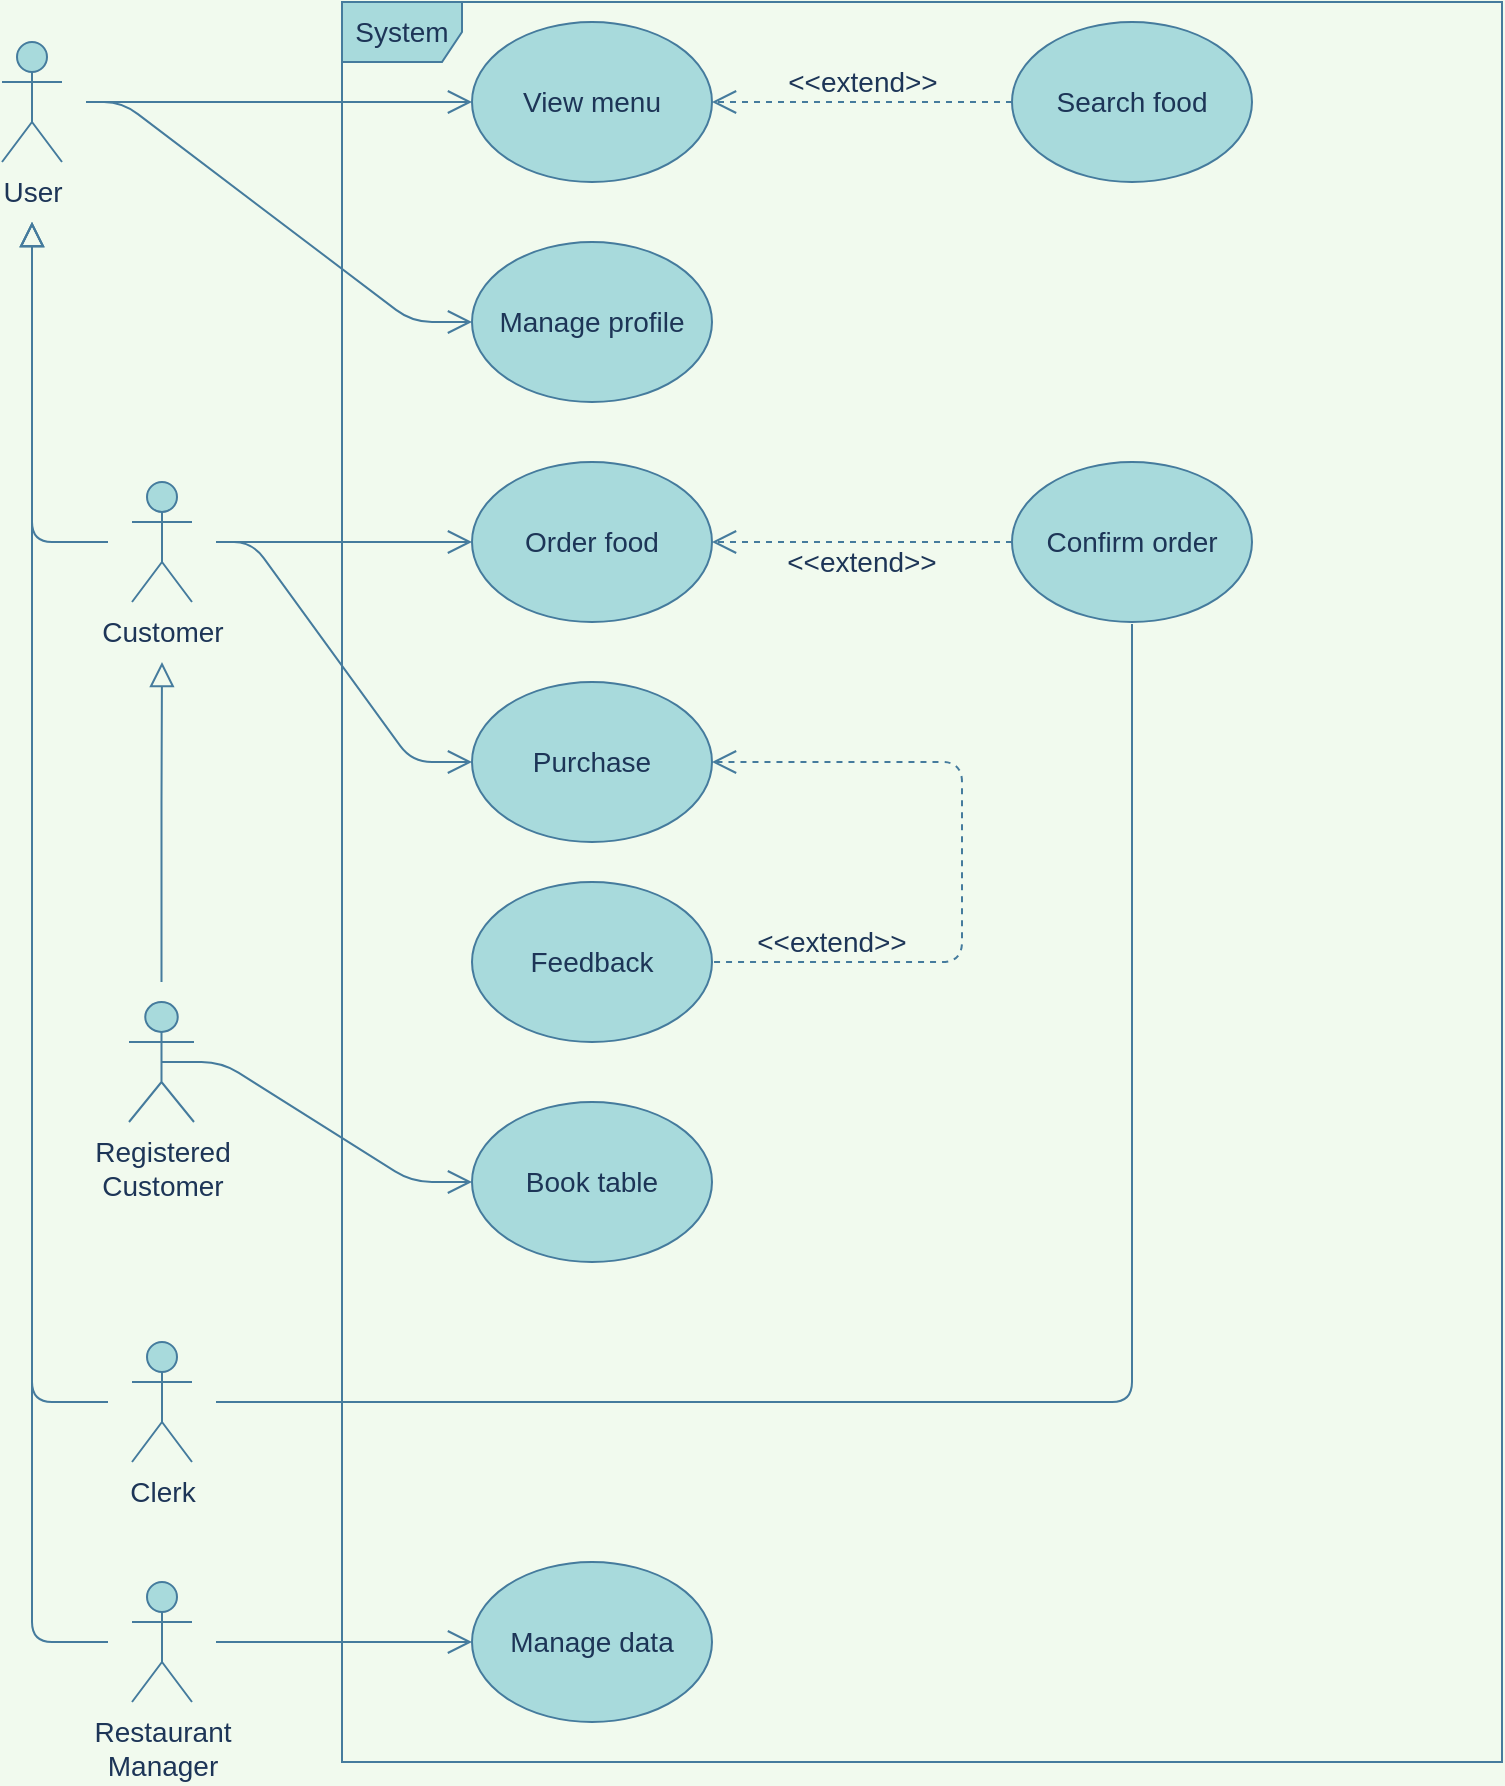 <mxfile>
    <diagram id="F4elgVZbu_pHF8BznkAH" name="Page-1">
        <mxGraphModel dx="826" dy="1739" grid="1" gridSize="10" guides="1" tooltips="1" connect="1" arrows="1" fold="1" page="1" pageScale="1" pageWidth="850" pageHeight="1100" background="#F1FAEE" math="0" shadow="0">
            <root>
                <mxCell id="0"/>
                <mxCell id="1" parent="0"/>
                <mxCell id="78" value="System" style="shape=umlFrame;whiteSpace=wrap;html=1;rounded=0;sketch=0;fontSize=14;fontColor=#1D3557;strokeColor=#457B9D;fillColor=#A8DADC;width=60;height=30;" vertex="1" parent="1">
                    <mxGeometry x="200" y="-1020" width="580" height="880" as="geometry"/>
                </mxCell>
                <mxCell id="6" value="View menu" style="ellipse;whiteSpace=wrap;html=1;fontSize=14;fillColor=#A8DADC;strokeColor=#457B9D;fontColor=#1D3557;" parent="1" vertex="1">
                    <mxGeometry x="265" y="-1010" width="120" height="80" as="geometry"/>
                </mxCell>
                <mxCell id="53" value="&amp;lt;&amp;lt;extend&amp;gt;&amp;gt;" style="edgeStyle=entityRelationEdgeStyle;rounded=1;sketch=0;orthogonalLoop=1;jettySize=auto;html=1;fontSize=14;fontColor=#1D3557;strokeColor=#457B9D;fillColor=#A8DADC;endArrow=open;endFill=0;endSize=10;dashed=1;labelBackgroundColor=#F1FAEE;" parent="1" source="8" target="6" edge="1">
                    <mxGeometry y="-10" relative="1" as="geometry">
                        <mxPoint as="offset"/>
                    </mxGeometry>
                </mxCell>
                <mxCell id="8" value="Search food" style="ellipse;whiteSpace=wrap;html=1;fontSize=14;fillColor=#A8DADC;strokeColor=#457B9D;fontColor=#1D3557;" parent="1" vertex="1">
                    <mxGeometry x="535" y="-1010" width="120" height="80" as="geometry"/>
                </mxCell>
                <mxCell id="51" style="edgeStyle=entityRelationEdgeStyle;rounded=1;sketch=0;orthogonalLoop=1;jettySize=auto;html=1;fontSize=14;fontColor=#1D3557;strokeColor=#457B9D;fillColor=#A8DADC;endSize=10;sourcePerimeterSpacing=12;endArrow=open;endFill=0;labelBackgroundColor=#F1FAEE;" parent="1" source="48" target="50" edge="1">
                    <mxGeometry relative="1" as="geometry"/>
                </mxCell>
                <mxCell id="52" style="edgeStyle=entityRelationEdgeStyle;rounded=1;sketch=0;orthogonalLoop=1;jettySize=auto;html=1;fontSize=14;fontColor=#1D3557;strokeColor=#457B9D;fillColor=#A8DADC;endSize=10;sourcePerimeterSpacing=12;endArrow=open;endFill=0;labelBackgroundColor=#F1FAEE;" parent="1" source="48" target="6" edge="1">
                    <mxGeometry relative="1" as="geometry"/>
                </mxCell>
                <mxCell id="48" value="User" style="shape=umlActor;verticalLabelPosition=bottom;verticalAlign=top;html=1;rounded=0;sketch=0;fontColor=#1D3557;strokeColor=#457B9D;fillColor=#A8DADC;fontSize=14;" parent="1" vertex="1">
                    <mxGeometry x="30" y="-1000" width="30" height="60" as="geometry"/>
                </mxCell>
                <mxCell id="50" value="Manage profile" style="ellipse;whiteSpace=wrap;html=1;fontSize=14;fillColor=#A8DADC;strokeColor=#457B9D;fontColor=#1D3557;" parent="1" vertex="1">
                    <mxGeometry x="265" y="-900" width="120" height="80" as="geometry"/>
                </mxCell>
                <mxCell id="54" value="Order food" style="ellipse;whiteSpace=wrap;html=1;fontSize=14;fillColor=#A8DADC;strokeColor=#457B9D;fontColor=#1D3557;" parent="1" vertex="1">
                    <mxGeometry x="265" y="-790" width="120" height="80" as="geometry"/>
                </mxCell>
                <mxCell id="55" value="Book table" style="ellipse;whiteSpace=wrap;html=1;fontSize=14;fillColor=#A8DADC;strokeColor=#457B9D;fontColor=#1D3557;" parent="1" vertex="1">
                    <mxGeometry x="265" y="-470" width="120" height="80" as="geometry"/>
                </mxCell>
                <mxCell id="57" value="Purchase" style="ellipse;whiteSpace=wrap;html=1;fontSize=14;fillColor=#A8DADC;strokeColor=#457B9D;fontColor=#1D3557;" vertex="1" parent="1">
                    <mxGeometry x="265" y="-680" width="120" height="80" as="geometry"/>
                </mxCell>
                <mxCell id="58" value="Feedback" style="ellipse;whiteSpace=wrap;html=1;fontSize=14;fillColor=#A8DADC;strokeColor=#457B9D;fontColor=#1D3557;" vertex="1" parent="1">
                    <mxGeometry x="265" y="-580" width="120" height="80" as="geometry"/>
                </mxCell>
                <mxCell id="79" style="edgeStyle=entityRelationEdgeStyle;rounded=1;sketch=0;orthogonalLoop=1;jettySize=auto;html=1;fontSize=14;fontColor=#1D3557;endArrow=open;endFill=0;endSize=10;sourcePerimeterSpacing=0;targetPerimeterSpacing=0;strokeColor=#457B9D;fillColor=#A8DADC;dashed=1;labelBackgroundColor=#F1FAEE;" edge="1" parent="1" source="59" target="54">
                    <mxGeometry relative="1" as="geometry"/>
                </mxCell>
                <mxCell id="59" value="Confirm order" style="ellipse;whiteSpace=wrap;html=1;fontSize=14;fillColor=#A8DADC;strokeColor=#457B9D;fontColor=#1D3557;" vertex="1" parent="1">
                    <mxGeometry x="535" y="-790" width="120" height="80" as="geometry"/>
                </mxCell>
                <mxCell id="60" value="Manage data" style="ellipse;whiteSpace=wrap;html=1;fontSize=14;fillColor=#A8DADC;strokeColor=#457B9D;fontColor=#1D3557;" vertex="1" parent="1">
                    <mxGeometry x="265" y="-240" width="120" height="80" as="geometry"/>
                </mxCell>
                <mxCell id="62" style="edgeStyle=entityRelationEdgeStyle;rounded=1;sketch=0;orthogonalLoop=1;jettySize=auto;html=1;fontSize=14;fontColor=#1D3557;strokeColor=#457B9D;fillColor=#A8DADC;endSize=10;sourcePerimeterSpacing=12;strokeWidth=1;endArrow=open;endFill=0;labelBackgroundColor=#F1FAEE;" edge="1" parent="1" source="61" target="54">
                    <mxGeometry relative="1" as="geometry"/>
                </mxCell>
                <mxCell id="63" style="edgeStyle=entityRelationEdgeStyle;rounded=1;sketch=0;orthogonalLoop=1;jettySize=auto;html=1;fontSize=14;fontColor=#1D3557;strokeColor=#457B9D;fillColor=#A8DADC;endSize=10;sourcePerimeterSpacing=12;endArrow=open;endFill=0;exitX=0.5;exitY=0.5;exitDx=0;exitDy=0;exitPerimeter=0;labelBackgroundColor=#F1FAEE;" edge="1" parent="1" source="86" target="55">
                    <mxGeometry relative="1" as="geometry"/>
                </mxCell>
                <mxCell id="64" style="edgeStyle=entityRelationEdgeStyle;rounded=1;sketch=0;orthogonalLoop=1;jettySize=auto;html=1;fontSize=14;fontColor=#1D3557;strokeColor=#457B9D;fillColor=#A8DADC;endSize=10;sourcePerimeterSpacing=12;endArrow=open;endFill=0;labelBackgroundColor=#F1FAEE;" edge="1" parent="1" source="61" target="57">
                    <mxGeometry relative="1" as="geometry"/>
                </mxCell>
                <mxCell id="65" style="edgeStyle=elbowEdgeStyle;rounded=1;sketch=0;orthogonalLoop=1;jettySize=auto;html=1;fontSize=14;fontColor=#1D3557;strokeColor=#457B9D;fillColor=#A8DADC;endSize=6;startArrow=open;startFill=0;endArrow=none;endFill=0;startSize=10;dashed=1;sourcePerimeterSpacing=0;labelBackgroundColor=#F1FAEE;" edge="1" parent="1" source="57" target="58">
                    <mxGeometry relative="1" as="geometry">
                        <Array as="points">
                            <mxPoint x="510" y="-480"/>
                        </Array>
                    </mxGeometry>
                </mxCell>
                <mxCell id="68" style="edgeStyle=orthogonalEdgeStyle;rounded=1;sketch=0;orthogonalLoop=1;jettySize=auto;html=1;fontSize=14;fontColor=#1D3557;endSize=10;strokeColor=#457B9D;fillColor=#A8DADC;targetPerimeterSpacing=30;sourcePerimeterSpacing=12;endArrow=block;endFill=0;labelBackgroundColor=#F1FAEE;" edge="1" parent="1" source="61" target="48">
                    <mxGeometry relative="1" as="geometry"/>
                </mxCell>
                <mxCell id="89" style="edgeStyle=orthogonalEdgeStyle;rounded=0;orthogonalLoop=1;jettySize=auto;html=1;startArrow=none;startFill=0;endArrow=block;endFill=0;startSize=10;strokeColor=#457B9D;sourcePerimeterSpacing=10;targetPerimeterSpacing=30;endSize=10;fillColor=#A8DADC;labelBackgroundColor=#F1FAEE;fontColor=#1D3557;" edge="1" parent="1" source="86" target="61">
                    <mxGeometry relative="1" as="geometry"/>
                </mxCell>
                <mxCell id="61" value="Customer" style="shape=umlActor;verticalLabelPosition=bottom;verticalAlign=top;html=1;fillColor=#A8DADC;strokeColor=#457B9D;fontColor=#1D3557;fontSize=14;" vertex="1" parent="1">
                    <mxGeometry x="95" y="-780" width="30" height="60" as="geometry"/>
                </mxCell>
                <mxCell id="67" style="edgeStyle=entityRelationEdgeStyle;rounded=1;sketch=0;orthogonalLoop=1;jettySize=auto;html=1;fontSize=14;fontColor=#1D3557;endSize=10;strokeColor=#457B9D;fillColor=#A8DADC;sourcePerimeterSpacing=12;endArrow=open;endFill=0;labelBackgroundColor=#F1FAEE;" edge="1" parent="1" source="66" target="60">
                    <mxGeometry relative="1" as="geometry"/>
                </mxCell>
                <mxCell id="70" style="edgeStyle=orthogonalEdgeStyle;rounded=1;sketch=0;orthogonalLoop=1;jettySize=auto;html=1;fontSize=14;fontColor=#1D3557;endArrow=block;endFill=0;endSize=10;sourcePerimeterSpacing=12;targetPerimeterSpacing=30;strokeColor=#457B9D;fillColor=#A8DADC;labelBackgroundColor=#F1FAEE;" edge="1" parent="1" source="66" target="48">
                    <mxGeometry relative="1" as="geometry"/>
                </mxCell>
                <mxCell id="66" value="Restaurant&lt;br&gt;Manager" style="shape=umlActor;verticalLabelPosition=bottom;verticalAlign=top;html=1;rounded=0;sketch=0;fontSize=14;fontColor=#1D3557;strokeColor=#457B9D;fillColor=#A8DADC;" vertex="1" parent="1">
                    <mxGeometry x="95" y="-230" width="30" height="60" as="geometry"/>
                </mxCell>
                <mxCell id="73" style="edgeStyle=orthogonalEdgeStyle;rounded=1;sketch=0;orthogonalLoop=1;jettySize=auto;html=1;fontSize=14;fontColor=#1D3557;endArrow=none;endFill=0;endSize=10;sourcePerimeterSpacing=12;targetPerimeterSpacing=1;strokeColor=#457B9D;fillColor=#A8DADC;startArrow=none;startFill=0;startSize=10;labelBackgroundColor=#F1FAEE;" edge="1" parent="1" source="72" target="59">
                    <mxGeometry relative="1" as="geometry"/>
                </mxCell>
                <mxCell id="75" style="edgeStyle=orthogonalEdgeStyle;rounded=1;sketch=0;orthogonalLoop=1;jettySize=auto;html=1;fontSize=14;fontColor=#1D3557;endArrow=block;endFill=0;endSize=10;sourcePerimeterSpacing=12;targetPerimeterSpacing=30;strokeColor=#457B9D;fillColor=#A8DADC;labelBackgroundColor=#F1FAEE;" edge="1" parent="1" source="72" target="48">
                    <mxGeometry relative="1" as="geometry">
                        <Array as="points">
                            <mxPoint x="45" y="-320"/>
                        </Array>
                    </mxGeometry>
                </mxCell>
                <mxCell id="72" value="Clerk&lt;br&gt;" style="shape=umlActor;verticalLabelPosition=bottom;verticalAlign=top;html=1;rounded=0;sketch=0;fontSize=14;fontColor=#1D3557;strokeColor=#457B9D;fillColor=#A8DADC;" vertex="1" parent="1">
                    <mxGeometry x="95" y="-350" width="30" height="60" as="geometry"/>
                </mxCell>
                <mxCell id="80" value="&amp;lt;&amp;lt;extend&amp;gt;&amp;gt;" style="text;html=1;strokeColor=none;fillColor=none;align=center;verticalAlign=middle;whiteSpace=wrap;rounded=0;sketch=0;fontSize=14;fontColor=#1D3557;rotation=0;" vertex="1" parent="1">
                    <mxGeometry x="440" y="-750" width="40" height="20" as="geometry"/>
                </mxCell>
                <mxCell id="81" value="&amp;lt;&amp;lt;extend&amp;gt;&amp;gt;" style="text;html=1;strokeColor=none;fillColor=none;align=center;verticalAlign=middle;whiteSpace=wrap;rounded=0;sketch=0;fontSize=14;fontColor=#1D3557;rotation=0;horizontal=1;" vertex="1" parent="1">
                    <mxGeometry x="425" y="-560" width="40" height="20" as="geometry"/>
                </mxCell>
                <mxCell id="86" value="Registered &lt;br&gt;Customer" style="shape=umlActor;verticalLabelPosition=bottom;verticalAlign=top;html=1;fillColor=#A8DADC;strokeColor=#457B9D;fontColor=#1D3557;fontSize=14;" vertex="1" parent="1">
                    <mxGeometry x="93.5" y="-520" width="32.5" height="60" as="geometry"/>
                </mxCell>
            </root>
        </mxGraphModel>
    </diagram>
</mxfile>